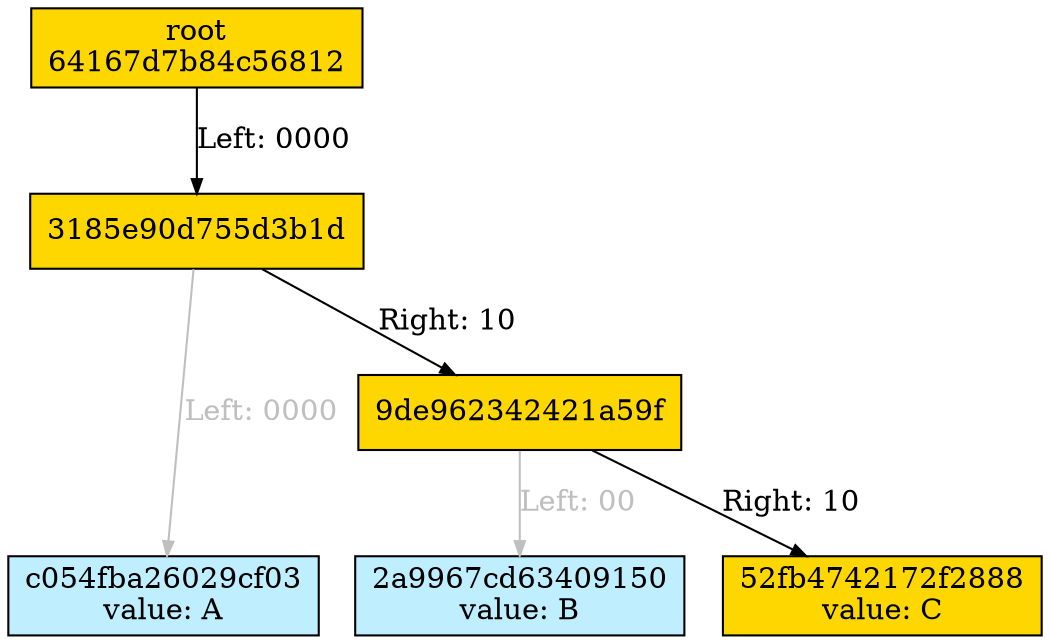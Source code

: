 Digraph merkletree {

h64167d7b84c56812 -> h3185e90d755d3b1d [arrowsize=0.7 color=black fontcolor=black label="Left: 0000\l" nojustify=true ];
h3185e90d755d3b1d -> hc054fba26029cf03 [arrowsize=0.7 color=gray75 fontcolor=gray75 label="Left: 0000" nojustify=true ];
h3185e90d755d3b1d -> h9de962342421a59f [arrowsize=0.7 color=black fontcolor=black label="Right: 10\l" nojustify=true ];
h9de962342421a59f -> h2a9967cd63409150 [arrowsize=0.7 color=gray75 fontcolor=gray75 label="Left: 00" nojustify=true ];
h9de962342421a59f -> h52fb4742172f2888 [arrowsize=0.7 color=black fontcolor=black label="Right: 10" nojustify=true ];

Subgraph depth_0 {
rank=same

h64167d7b84c56812 [fillcolor=gold1 label="root\n64167d7b84c56812" ordering=out shape=box style=filled ];
}


Subgraph depth_4 {
rank=same

h3185e90d755d3b1d [fillcolor=gold1 label="3185e90d755d3b1d" ordering=out shape=box style=filled ];
}


Subgraph depth_256 {
rank=same

hc054fba26029cf03 [fillcolor=lightblue1 label="c054fba26029cf03\nvalue: A" ordering=out shape=box style=filled ];
h2a9967cd63409150 [fillcolor=lightblue1 label="2a9967cd63409150\nvalue: B" ordering=out shape=box style=filled ];
h52fb4742172f2888 [fillcolor=gold1 label="52fb4742172f2888\nvalue: C" ordering=out shape=box style=filled ];
}


Subgraph depth_6 {
rank=same

h9de962342421a59f [fillcolor=gold1 label="9de962342421a59f" ordering=out shape=box style=filled ];
}

}
